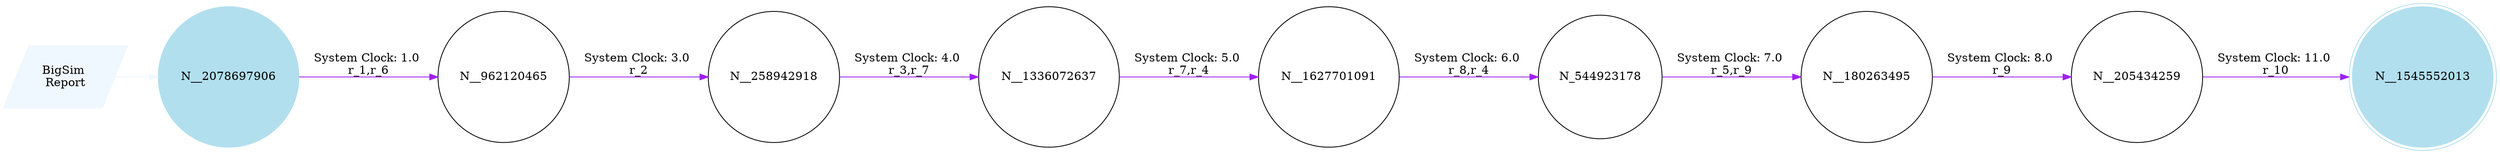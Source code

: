 digraph reaction_graph { 
   rankdir=LR; 
   Node [shape = circle]; 
   BigSim_Report [shape = parallelogram color = aliceblue style=filled label="BigSim 
Report"]; 
BigSim_Report -> N__2078697906[color = aliceblue label = ""]; 
 N__2078697906 
 [shape=circle, color=lightblue2, style=filled]; 
N__1627701091[ label="N__1627701091"]; 
 N__1627701091 -> N_544923178[ color = purple label = "System Clock: 6.0 
r_8,r_4"]; 
N__180263495[ label="N__180263495"]; 
 N__180263495 -> N__205434259[ color = purple label = "System Clock: 8.0 
r_9"]; 
N__205434259[ label="N__205434259"]; 
 N__205434259 -> N__1545552013[ color = purple label = "System Clock: 11.0 
r_10"]; 
N__258942918[ label="N__258942918"]; 
 N__258942918 -> N__1336072637[ color = purple label = "System Clock: 4.0 
r_3,r_7"]; 
N__2078697906[ label="N__2078697906"]; 
 N__2078697906 -> N__962120465[ color = purple label = "System Clock: 1.0 
r_1,r_6"]; 
N__1545552013[ shape = doublecircle, color=lightblue2, style=filled, label="N__1545552013"]; 
N__1336072637[ label="N__1336072637"]; 
 N__1336072637 -> N__1627701091[ color = purple label = "System Clock: 5.0 
r_7,r_4"]; 
N_544923178[ label="N_544923178"]; 
 N_544923178 -> N__180263495[ color = purple label = "System Clock: 7.0 
r_5,r_9"]; 
N__962120465[ label="N__962120465"]; 
 N__962120465 -> N__258942918[ color = purple label = "System Clock: 3.0 
r_2"]; 
} 
  
